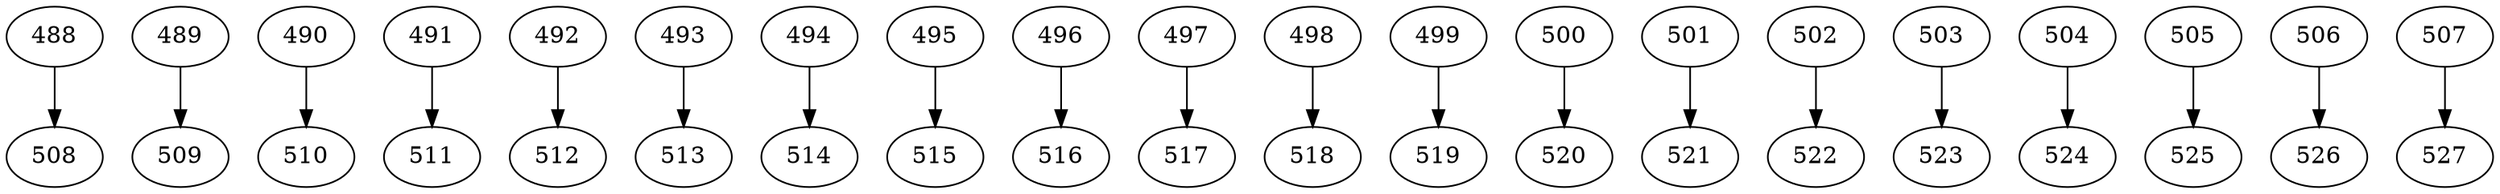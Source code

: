 digraph {
    488 [label="488"];
    489 [label="489"];
    490 [label="490"];
    491 [label="491"];
    492 [label="492"];
    493 [label="493"];
    494 [label="494"];
    495 [label="495"];
    496 [label="496"];
    497 [label="497"];
    498 [label="498"];
    499 [label="499"];
    500 [label="500"];
    501 [label="501"];
    502 [label="502"];
    503 [label="503"];
    504 [label="504"];
    505 [label="505"];
    506 [label="506"];
    507 [label="507"];
    508 [label="508"];
    509 [label="509"];
    510 [label="510"];
    511 [label="511"];
    512 [label="512"];
    513 [label="513"];
    514 [label="514"];
    515 [label="515"];
    516 [label="516"];
    517 [label="517"];
    518 [label="518"];
    519 [label="519"];
    520 [label="520"];
    521 [label="521"];
    522 [label="522"];
    523 [label="523"];
    524 [label="524"];
    525 [label="525"];
    526 [label="526"];
    527 [label="527"];
    488 -> 508;
    489 -> 509;
    490 -> 510;
    491 -> 511;
    492 -> 512;
    493 -> 513;
    494 -> 514;
    495 -> 515;
    496 -> 516;
    497 -> 517;
    498 -> 518;
    499 -> 519;
    500 -> 520;
    501 -> 521;
    502 -> 522;
    503 -> 523;
    504 -> 524;
    505 -> 525;
    506 -> 526;
    507 -> 527;
}
